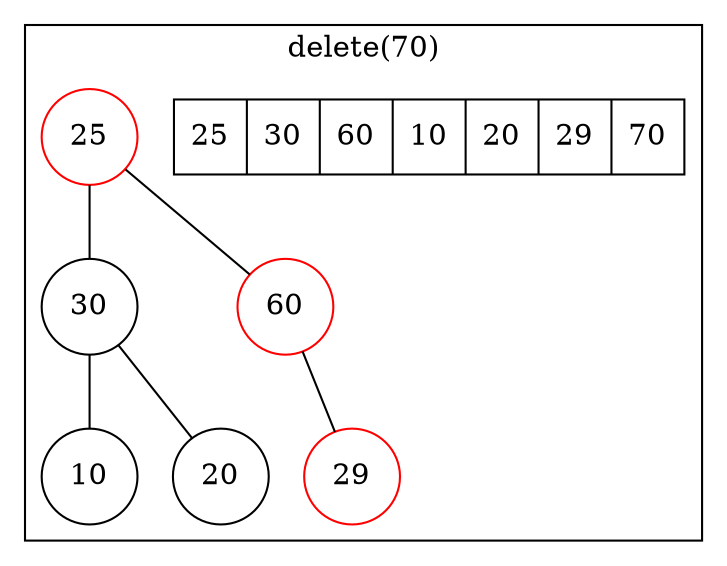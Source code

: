 digraph delete {
node [shape=circle]
edge [arrowhead=none]
subgraph clusterGraph {
label="delete(70)"
array [shape=record label="25|30|60|10|20|29|70"]
25 -> 30
25 -> 60
30 -> 10
30 -> 20
60 -> 29

}
60 [color=red]
29 [color=red]
25 [color=red]
}
